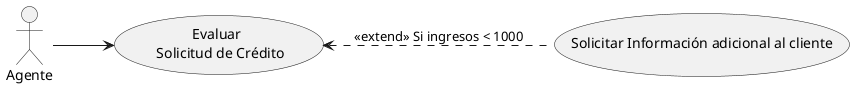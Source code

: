 @startuml
left to right direction
:Agente: as Ag
(Evaluar \n Solicitud de Crédito) as ESC
(Solicitar Información adicional al cliente) as SIA

Ag --> ESC
ESC <.. SIA : <<extend>> Si ingresos < 1000
@enduml
